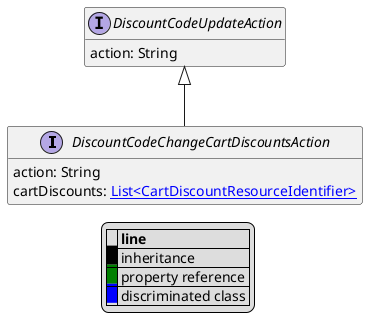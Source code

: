 @startuml

hide empty fields
hide empty methods
legend
|= |= line |
|<back:black>   </back>| inheritance |
|<back:green>   </back>| property reference |
|<back:blue>   </back>| discriminated class |
endlegend
interface DiscountCodeChangeCartDiscountsAction [[DiscountCodeChangeCartDiscountsAction.svg]] extends DiscountCodeUpdateAction {
    action: String
    cartDiscounts: [[CartDiscountResourceIdentifier.svg List<CartDiscountResourceIdentifier>]]
}
interface DiscountCodeUpdateAction [[DiscountCodeUpdateAction.svg]]  {
    action: String
}





@enduml
